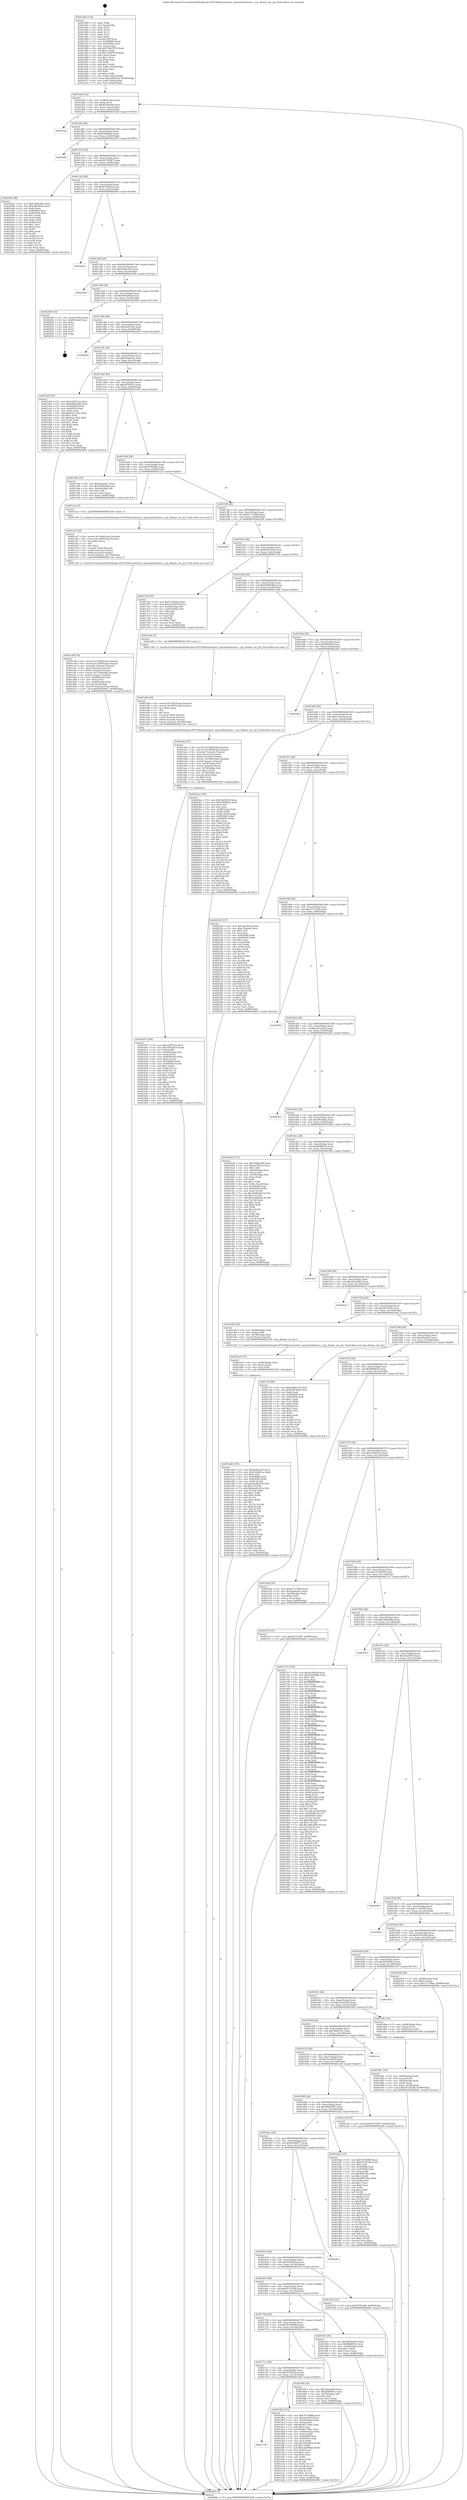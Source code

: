digraph "0x401260" {
  label = "0x401260 (/mnt/c/Users/mathe/Desktop/tcc/POCII/binaries/extr_mpvaudioaframe.c_mp_aframe_set_pts_Final-ollvm.out::main(0))"
  labelloc = "t"
  node[shape=record]

  Entry [label="",width=0.3,height=0.3,shape=circle,fillcolor=black,style=filled]
  "0x4012d4" [label="{
     0x4012d4 [32]\l
     | [instrs]\l
     &nbsp;&nbsp;0x4012d4 \<+6\>: mov -0x98(%rbp),%eax\l
     &nbsp;&nbsp;0x4012da \<+2\>: mov %eax,%ecx\l
     &nbsp;&nbsp;0x4012dc \<+6\>: sub $0x854b4a69,%ecx\l
     &nbsp;&nbsp;0x4012e2 \<+6\>: mov %eax,-0xac(%rbp)\l
     &nbsp;&nbsp;0x4012e8 \<+6\>: mov %ecx,-0xb0(%rbp)\l
     &nbsp;&nbsp;0x4012ee \<+6\>: je 00000000004019ed \<main+0x78d\>\l
  }"]
  "0x4019ed" [label="{
     0x4019ed\l
  }", style=dashed]
  "0x4012f4" [label="{
     0x4012f4 [28]\l
     | [instrs]\l
     &nbsp;&nbsp;0x4012f4 \<+5\>: jmp 00000000004012f9 \<main+0x99\>\l
     &nbsp;&nbsp;0x4012f9 \<+6\>: mov -0xac(%rbp),%eax\l
     &nbsp;&nbsp;0x4012ff \<+5\>: sub $0x91820de2,%eax\l
     &nbsp;&nbsp;0x401304 \<+6\>: mov %eax,-0xb4(%rbp)\l
     &nbsp;&nbsp;0x40130a \<+6\>: je 00000000004022f5 \<main+0x1095\>\l
  }"]
  Exit [label="",width=0.3,height=0.3,shape=circle,fillcolor=black,style=filled,peripheries=2]
  "0x4022f5" [label="{
     0x4022f5\l
  }", style=dashed]
  "0x401310" [label="{
     0x401310 [28]\l
     | [instrs]\l
     &nbsp;&nbsp;0x401310 \<+5\>: jmp 0000000000401315 \<main+0xb5\>\l
     &nbsp;&nbsp;0x401315 \<+6\>: mov -0xac(%rbp),%eax\l
     &nbsp;&nbsp;0x40131b \<+5\>: sub $0x92753087,%eax\l
     &nbsp;&nbsp;0x401320 \<+6\>: mov %eax,-0xb8(%rbp)\l
     &nbsp;&nbsp;0x401326 \<+6\>: je 0000000000401b83 \<main+0x923\>\l
  }"]
  "0x401eb8" [label="{
     0x401eb8 [155]\l
     | [instrs]\l
     &nbsp;&nbsp;0x401eb8 \<+5\>: mov $0x9a4bc410,%ecx\l
     &nbsp;&nbsp;0x401ebd \<+5\>: mov $0x434dd7ae,%edx\l
     &nbsp;&nbsp;0x401ec2 \<+3\>: mov $0x1,%sil\l
     &nbsp;&nbsp;0x401ec5 \<+8\>: mov 0x405068,%r8d\l
     &nbsp;&nbsp;0x401ecd \<+8\>: mov 0x405054,%r9d\l
     &nbsp;&nbsp;0x401ed5 \<+3\>: mov %r8d,%r10d\l
     &nbsp;&nbsp;0x401ed8 \<+7\>: sub $0x4acffc2f,%r10d\l
     &nbsp;&nbsp;0x401edf \<+4\>: sub $0x1,%r10d\l
     &nbsp;&nbsp;0x401ee3 \<+7\>: add $0x4acffc2f,%r10d\l
     &nbsp;&nbsp;0x401eea \<+4\>: imul %r10d,%r8d\l
     &nbsp;&nbsp;0x401eee \<+4\>: and $0x1,%r8d\l
     &nbsp;&nbsp;0x401ef2 \<+4\>: cmp $0x0,%r8d\l
     &nbsp;&nbsp;0x401ef6 \<+4\>: sete %r11b\l
     &nbsp;&nbsp;0x401efa \<+4\>: cmp $0xa,%r9d\l
     &nbsp;&nbsp;0x401efe \<+3\>: setl %bl\l
     &nbsp;&nbsp;0x401f01 \<+3\>: mov %r11b,%r14b\l
     &nbsp;&nbsp;0x401f04 \<+4\>: xor $0xff,%r14b\l
     &nbsp;&nbsp;0x401f08 \<+3\>: mov %bl,%r15b\l
     &nbsp;&nbsp;0x401f0b \<+4\>: xor $0xff,%r15b\l
     &nbsp;&nbsp;0x401f0f \<+4\>: xor $0x0,%sil\l
     &nbsp;&nbsp;0x401f13 \<+3\>: mov %r14b,%r12b\l
     &nbsp;&nbsp;0x401f16 \<+4\>: and $0x0,%r12b\l
     &nbsp;&nbsp;0x401f1a \<+3\>: and %sil,%r11b\l
     &nbsp;&nbsp;0x401f1d \<+3\>: mov %r15b,%r13b\l
     &nbsp;&nbsp;0x401f20 \<+4\>: and $0x0,%r13b\l
     &nbsp;&nbsp;0x401f24 \<+3\>: and %sil,%bl\l
     &nbsp;&nbsp;0x401f27 \<+3\>: or %r11b,%r12b\l
     &nbsp;&nbsp;0x401f2a \<+3\>: or %bl,%r13b\l
     &nbsp;&nbsp;0x401f2d \<+3\>: xor %r13b,%r12b\l
     &nbsp;&nbsp;0x401f30 \<+3\>: or %r15b,%r14b\l
     &nbsp;&nbsp;0x401f33 \<+4\>: xor $0xff,%r14b\l
     &nbsp;&nbsp;0x401f37 \<+4\>: or $0x0,%sil\l
     &nbsp;&nbsp;0x401f3b \<+3\>: and %sil,%r14b\l
     &nbsp;&nbsp;0x401f3e \<+3\>: or %r14b,%r12b\l
     &nbsp;&nbsp;0x401f41 \<+4\>: test $0x1,%r12b\l
     &nbsp;&nbsp;0x401f45 \<+3\>: cmovne %edx,%ecx\l
     &nbsp;&nbsp;0x401f48 \<+6\>: mov %ecx,-0x98(%rbp)\l
     &nbsp;&nbsp;0x401f4e \<+5\>: jmp 000000000040269c \<main+0x143c\>\l
  }"]
  "0x401b83" [label="{
     0x401b83 [86]\l
     | [instrs]\l
     &nbsp;&nbsp;0x401b83 \<+5\>: mov $0x1696c99b,%eax\l
     &nbsp;&nbsp;0x401b88 \<+5\>: mov $0xc96c96a4,%ecx\l
     &nbsp;&nbsp;0x401b8d \<+2\>: xor %edx,%edx\l
     &nbsp;&nbsp;0x401b8f \<+7\>: mov 0x405068,%esi\l
     &nbsp;&nbsp;0x401b96 \<+7\>: mov 0x405054,%edi\l
     &nbsp;&nbsp;0x401b9d \<+3\>: sub $0x1,%edx\l
     &nbsp;&nbsp;0x401ba0 \<+3\>: mov %esi,%r8d\l
     &nbsp;&nbsp;0x401ba3 \<+3\>: add %edx,%r8d\l
     &nbsp;&nbsp;0x401ba6 \<+4\>: imul %r8d,%esi\l
     &nbsp;&nbsp;0x401baa \<+3\>: and $0x1,%esi\l
     &nbsp;&nbsp;0x401bad \<+3\>: cmp $0x0,%esi\l
     &nbsp;&nbsp;0x401bb0 \<+4\>: sete %r9b\l
     &nbsp;&nbsp;0x401bb4 \<+3\>: cmp $0xa,%edi\l
     &nbsp;&nbsp;0x401bb7 \<+4\>: setl %r10b\l
     &nbsp;&nbsp;0x401bbb \<+3\>: mov %r9b,%r11b\l
     &nbsp;&nbsp;0x401bbe \<+3\>: and %r10b,%r11b\l
     &nbsp;&nbsp;0x401bc1 \<+3\>: xor %r10b,%r9b\l
     &nbsp;&nbsp;0x401bc4 \<+3\>: or %r9b,%r11b\l
     &nbsp;&nbsp;0x401bc7 \<+4\>: test $0x1,%r11b\l
     &nbsp;&nbsp;0x401bcb \<+3\>: cmovne %ecx,%eax\l
     &nbsp;&nbsp;0x401bce \<+6\>: mov %eax,-0x98(%rbp)\l
     &nbsp;&nbsp;0x401bd4 \<+5\>: jmp 000000000040269c \<main+0x143c\>\l
  }"]
  "0x40132c" [label="{
     0x40132c [28]\l
     | [instrs]\l
     &nbsp;&nbsp;0x40132c \<+5\>: jmp 0000000000401331 \<main+0xd1\>\l
     &nbsp;&nbsp;0x401331 \<+6\>: mov -0xac(%rbp),%eax\l
     &nbsp;&nbsp;0x401337 \<+5\>: sub $0x9755f4aa,%eax\l
     &nbsp;&nbsp;0x40133c \<+6\>: mov %eax,-0xbc(%rbp)\l
     &nbsp;&nbsp;0x401342 \<+6\>: je 00000000004020f4 \<main+0xe94\>\l
  }"]
  "0x401ea9" [label="{
     0x401ea9 [15]\l
     | [instrs]\l
     &nbsp;&nbsp;0x401ea9 \<+4\>: mov -0x68(%rbp),%rax\l
     &nbsp;&nbsp;0x401ead \<+3\>: mov (%rax),%rax\l
     &nbsp;&nbsp;0x401eb0 \<+3\>: mov %rax,%rdi\l
     &nbsp;&nbsp;0x401eb3 \<+5\>: call 0000000000401030 \<free@plt\>\l
     | [calls]\l
     &nbsp;&nbsp;0x401030 \{1\} (unknown)\l
  }"]
  "0x4020f4" [label="{
     0x4020f4\l
  }", style=dashed]
  "0x401348" [label="{
     0x401348 [28]\l
     | [instrs]\l
     &nbsp;&nbsp;0x401348 \<+5\>: jmp 000000000040134d \<main+0xed\>\l
     &nbsp;&nbsp;0x40134d \<+6\>: mov -0xac(%rbp),%eax\l
     &nbsp;&nbsp;0x401353 \<+5\>: sub $0x9a4bc410,%eax\l
     &nbsp;&nbsp;0x401358 \<+6\>: mov %eax,-0xc0(%rbp)\l
     &nbsp;&nbsp;0x40135e \<+6\>: je 000000000040258a \<main+0x132a\>\l
  }"]
  "0x401738" [label="{
     0x401738\l
  }", style=dashed]
  "0x40258a" [label="{
     0x40258a\l
  }", style=dashed]
  "0x401364" [label="{
     0x401364 [28]\l
     | [instrs]\l
     &nbsp;&nbsp;0x401364 \<+5\>: jmp 0000000000401369 \<main+0x109\>\l
     &nbsp;&nbsp;0x401369 \<+6\>: mov -0xac(%rbp),%eax\l
     &nbsp;&nbsp;0x40136f \<+5\>: sub $0x9f3b58a4,%eax\l
     &nbsp;&nbsp;0x401374 \<+6\>: mov %eax,-0xc4(%rbp)\l
     &nbsp;&nbsp;0x40137a \<+6\>: je 0000000000402449 \<main+0x11e9\>\l
  }"]
  "0x401db5" [label="{
     0x401db5 [123]\l
     | [instrs]\l
     &nbsp;&nbsp;0x401db5 \<+5\>: mov $0x7f136886,%eax\l
     &nbsp;&nbsp;0x401dba \<+5\>: mov $0x3ecdf43f,%ecx\l
     &nbsp;&nbsp;0x401dbf \<+4\>: mov -0x60(%rbp),%rdx\l
     &nbsp;&nbsp;0x401dc3 \<+2\>: mov (%rdx),%esi\l
     &nbsp;&nbsp;0x401dc5 \<+6\>: add $0xf81758ac,%esi\l
     &nbsp;&nbsp;0x401dcb \<+3\>: add $0x1,%esi\l
     &nbsp;&nbsp;0x401dce \<+6\>: sub $0xf81758ac,%esi\l
     &nbsp;&nbsp;0x401dd4 \<+4\>: mov -0x60(%rbp),%rdx\l
     &nbsp;&nbsp;0x401dd8 \<+2\>: mov %esi,(%rdx)\l
     &nbsp;&nbsp;0x401dda \<+7\>: mov 0x405068,%esi\l
     &nbsp;&nbsp;0x401de1 \<+7\>: mov 0x405054,%edi\l
     &nbsp;&nbsp;0x401de8 \<+3\>: mov %esi,%r8d\l
     &nbsp;&nbsp;0x401deb \<+7\>: add $0x12b909a2,%r8d\l
     &nbsp;&nbsp;0x401df2 \<+4\>: sub $0x1,%r8d\l
     &nbsp;&nbsp;0x401df6 \<+7\>: sub $0x12b909a2,%r8d\l
     &nbsp;&nbsp;0x401dfd \<+4\>: imul %r8d,%esi\l
     &nbsp;&nbsp;0x401e01 \<+3\>: and $0x1,%esi\l
     &nbsp;&nbsp;0x401e04 \<+3\>: cmp $0x0,%esi\l
     &nbsp;&nbsp;0x401e07 \<+4\>: sete %r9b\l
     &nbsp;&nbsp;0x401e0b \<+3\>: cmp $0xa,%edi\l
     &nbsp;&nbsp;0x401e0e \<+4\>: setl %r10b\l
     &nbsp;&nbsp;0x401e12 \<+3\>: mov %r9b,%r11b\l
     &nbsp;&nbsp;0x401e15 \<+3\>: and %r10b,%r11b\l
     &nbsp;&nbsp;0x401e18 \<+3\>: xor %r10b,%r9b\l
     &nbsp;&nbsp;0x401e1b \<+3\>: or %r9b,%r11b\l
     &nbsp;&nbsp;0x401e1e \<+4\>: test $0x1,%r11b\l
     &nbsp;&nbsp;0x401e22 \<+3\>: cmovne %ecx,%eax\l
     &nbsp;&nbsp;0x401e25 \<+6\>: mov %eax,-0x98(%rbp)\l
     &nbsp;&nbsp;0x401e2b \<+5\>: jmp 000000000040269c \<main+0x143c\>\l
  }"]
  "0x402449" [label="{
     0x402449 [18]\l
     | [instrs]\l
     &nbsp;&nbsp;0x402449 \<+3\>: mov -0x2c(%rbp),%eax\l
     &nbsp;&nbsp;0x40244c \<+4\>: lea -0x28(%rbp),%rsp\l
     &nbsp;&nbsp;0x402450 \<+1\>: pop %rbx\l
     &nbsp;&nbsp;0x402451 \<+2\>: pop %r12\l
     &nbsp;&nbsp;0x402453 \<+2\>: pop %r13\l
     &nbsp;&nbsp;0x402455 \<+2\>: pop %r14\l
     &nbsp;&nbsp;0x402457 \<+2\>: pop %r15\l
     &nbsp;&nbsp;0x402459 \<+1\>: pop %rbp\l
     &nbsp;&nbsp;0x40245a \<+1\>: ret\l
  }"]
  "0x401380" [label="{
     0x401380 [28]\l
     | [instrs]\l
     &nbsp;&nbsp;0x401380 \<+5\>: jmp 0000000000401385 \<main+0x125\>\l
     &nbsp;&nbsp;0x401385 \<+6\>: mov -0xac(%rbp),%eax\l
     &nbsp;&nbsp;0x40138b \<+5\>: sub $0xa5df73a2,%eax\l
     &nbsp;&nbsp;0x401390 \<+6\>: mov %eax,-0xc8(%rbp)\l
     &nbsp;&nbsp;0x401396 \<+6\>: je 00000000004024a0 \<main+0x1240\>\l
  }"]
  "0x401cd8" [label="{
     0x401cd8 [74]\l
     | [instrs]\l
     &nbsp;&nbsp;0x401cd8 \<+8\>: movsd 0x1328(%rip),%xmm1\l
     &nbsp;&nbsp;0x401ce0 \<+8\>: movsd 0x1328(%rip),%xmm2\l
     &nbsp;&nbsp;0x401ce8 \<+4\>: cvtss2sd %xmm0,%xmm0\l
     &nbsp;&nbsp;0x401cec \<+4\>: divsd %xmm2,%xmm0\l
     &nbsp;&nbsp;0x401cf0 \<+4\>: addsd %xmm0,%xmm1\l
     &nbsp;&nbsp;0x401cf4 \<+8\>: movsd -0x170(%rbp),%xmm0\l
     &nbsp;&nbsp;0x401cfc \<+4\>: mulsd %xmm1,%xmm0\l
     &nbsp;&nbsp;0x401d00 \<+4\>: mov -0x68(%rbp),%rsi\l
     &nbsp;&nbsp;0x401d04 \<+3\>: mov (%rsi),%rsi\l
     &nbsp;&nbsp;0x401d07 \<+4\>: mov -0x60(%rbp),%rdi\l
     &nbsp;&nbsp;0x401d0b \<+3\>: movslq (%rdi),%rdi\l
     &nbsp;&nbsp;0x401d0e \<+5\>: movsd %xmm0,(%rsi,%rdi,8)\l
     &nbsp;&nbsp;0x401d13 \<+10\>: movl $0x40d550d7,-0x98(%rbp)\l
     &nbsp;&nbsp;0x401d1d \<+5\>: jmp 000000000040269c \<main+0x143c\>\l
  }"]
  "0x4024a0" [label="{
     0x4024a0\l
  }", style=dashed]
  "0x40139c" [label="{
     0x40139c [28]\l
     | [instrs]\l
     &nbsp;&nbsp;0x40139c \<+5\>: jmp 00000000004013a1 \<main+0x141\>\l
     &nbsp;&nbsp;0x4013a1 \<+6\>: mov -0xac(%rbp),%eax\l
     &nbsp;&nbsp;0x4013a7 \<+5\>: sub $0xabbda3ec,%eax\l
     &nbsp;&nbsp;0x4013ac \<+6\>: mov %eax,-0xcc(%rbp)\l
     &nbsp;&nbsp;0x4013b2 \<+6\>: je 0000000000401a29 \<main+0x7c9\>\l
  }"]
  "0x401ca7" [label="{
     0x401ca7 [49]\l
     | [instrs]\l
     &nbsp;&nbsp;0x401ca7 \<+8\>: movsd 0x1369(%rip),%xmm0\l
     &nbsp;&nbsp;0x401caf \<+8\>: movsd 0x1369(%rip),%xmm1\l
     &nbsp;&nbsp;0x401cb7 \<+5\>: mov $0x2,%ecx\l
     &nbsp;&nbsp;0x401cbc \<+1\>: cltd\l
     &nbsp;&nbsp;0x401cbd \<+2\>: idiv %ecx\l
     &nbsp;&nbsp;0x401cbf \<+4\>: cvtsi2sd %edx,%xmm2\l
     &nbsp;&nbsp;0x401cc3 \<+4\>: mulsd %xmm2,%xmm1\l
     &nbsp;&nbsp;0x401cc7 \<+4\>: addsd %xmm0,%xmm1\l
     &nbsp;&nbsp;0x401ccb \<+8\>: movsd %xmm1,-0x170(%rbp)\l
     &nbsp;&nbsp;0x401cd3 \<+5\>: call 00000000004011a0 \<next_f\>\l
     | [calls]\l
     &nbsp;&nbsp;0x4011a0 \{1\} (/mnt/c/Users/mathe/Desktop/tcc/POCII/binaries/extr_mpvaudioaframe.c_mp_aframe_set_pts_Final-ollvm.out::next_f)\l
  }"]
  "0x401a29" [label="{
     0x401a29 [91]\l
     | [instrs]\l
     &nbsp;&nbsp;0x401a29 \<+5\>: mov $0xa5df73a2,%eax\l
     &nbsp;&nbsp;0x401a2e \<+5\>: mov $0xb48b6dbb,%ecx\l
     &nbsp;&nbsp;0x401a33 \<+7\>: mov 0x405068,%edx\l
     &nbsp;&nbsp;0x401a3a \<+7\>: mov 0x405054,%esi\l
     &nbsp;&nbsp;0x401a41 \<+2\>: mov %edx,%edi\l
     &nbsp;&nbsp;0x401a43 \<+6\>: add $0xba2c14a2,%edi\l
     &nbsp;&nbsp;0x401a49 \<+3\>: sub $0x1,%edi\l
     &nbsp;&nbsp;0x401a4c \<+6\>: sub $0xba2c14a2,%edi\l
     &nbsp;&nbsp;0x401a52 \<+3\>: imul %edi,%edx\l
     &nbsp;&nbsp;0x401a55 \<+3\>: and $0x1,%edx\l
     &nbsp;&nbsp;0x401a58 \<+3\>: cmp $0x0,%edx\l
     &nbsp;&nbsp;0x401a5b \<+4\>: sete %r8b\l
     &nbsp;&nbsp;0x401a5f \<+3\>: cmp $0xa,%esi\l
     &nbsp;&nbsp;0x401a62 \<+4\>: setl %r9b\l
     &nbsp;&nbsp;0x401a66 \<+3\>: mov %r8b,%r10b\l
     &nbsp;&nbsp;0x401a69 \<+3\>: and %r9b,%r10b\l
     &nbsp;&nbsp;0x401a6c \<+3\>: xor %r9b,%r8b\l
     &nbsp;&nbsp;0x401a6f \<+3\>: or %r8b,%r10b\l
     &nbsp;&nbsp;0x401a72 \<+4\>: test $0x1,%r10b\l
     &nbsp;&nbsp;0x401a76 \<+3\>: cmovne %ecx,%eax\l
     &nbsp;&nbsp;0x401a79 \<+6\>: mov %eax,-0x98(%rbp)\l
     &nbsp;&nbsp;0x401a7f \<+5\>: jmp 000000000040269c \<main+0x143c\>\l
  }"]
  "0x4013b8" [label="{
     0x4013b8 [28]\l
     | [instrs]\l
     &nbsp;&nbsp;0x4013b8 \<+5\>: jmp 00000000004013bd \<main+0x15d\>\l
     &nbsp;&nbsp;0x4013bd \<+6\>: mov -0xac(%rbp),%eax\l
     &nbsp;&nbsp;0x4013c3 \<+5\>: sub $0xad7f93c2,%eax\l
     &nbsp;&nbsp;0x4013c8 \<+6\>: mov %eax,-0xd0(%rbp)\l
     &nbsp;&nbsp;0x4013ce \<+6\>: je 0000000000401c84 \<main+0xa24\>\l
  }"]
  "0x401b07" [label="{
     0x401b07 [109]\l
     | [instrs]\l
     &nbsp;&nbsp;0x401b07 \<+5\>: mov $0xa5df73a2,%ecx\l
     &nbsp;&nbsp;0x401b0c \<+5\>: mov $0x1062b410,%edx\l
     &nbsp;&nbsp;0x401b11 \<+3\>: xor %r8d,%r8d\l
     &nbsp;&nbsp;0x401b14 \<+4\>: mov -0x68(%rbp),%rsi\l
     &nbsp;&nbsp;0x401b18 \<+3\>: mov %rax,(%rsi)\l
     &nbsp;&nbsp;0x401b1b \<+4\>: mov -0x60(%rbp),%rax\l
     &nbsp;&nbsp;0x401b1f \<+6\>: movl $0x0,(%rax)\l
     &nbsp;&nbsp;0x401b25 \<+8\>: mov 0x405068,%r9d\l
     &nbsp;&nbsp;0x401b2d \<+8\>: mov 0x405054,%r10d\l
     &nbsp;&nbsp;0x401b35 \<+4\>: sub $0x1,%r8d\l
     &nbsp;&nbsp;0x401b39 \<+3\>: mov %r9d,%r11d\l
     &nbsp;&nbsp;0x401b3c \<+3\>: add %r8d,%r11d\l
     &nbsp;&nbsp;0x401b3f \<+4\>: imul %r11d,%r9d\l
     &nbsp;&nbsp;0x401b43 \<+4\>: and $0x1,%r9d\l
     &nbsp;&nbsp;0x401b47 \<+4\>: cmp $0x0,%r9d\l
     &nbsp;&nbsp;0x401b4b \<+3\>: sete %bl\l
     &nbsp;&nbsp;0x401b4e \<+4\>: cmp $0xa,%r10d\l
     &nbsp;&nbsp;0x401b52 \<+4\>: setl %r14b\l
     &nbsp;&nbsp;0x401b56 \<+3\>: mov %bl,%r15b\l
     &nbsp;&nbsp;0x401b59 \<+3\>: and %r14b,%r15b\l
     &nbsp;&nbsp;0x401b5c \<+3\>: xor %r14b,%bl\l
     &nbsp;&nbsp;0x401b5f \<+3\>: or %bl,%r15b\l
     &nbsp;&nbsp;0x401b62 \<+4\>: test $0x1,%r15b\l
     &nbsp;&nbsp;0x401b66 \<+3\>: cmovne %edx,%ecx\l
     &nbsp;&nbsp;0x401b69 \<+6\>: mov %ecx,-0x98(%rbp)\l
     &nbsp;&nbsp;0x401b6f \<+5\>: jmp 000000000040269c \<main+0x143c\>\l
  }"]
  "0x401c84" [label="{
     0x401c84 [30]\l
     | [instrs]\l
     &nbsp;&nbsp;0x401c84 \<+5\>: mov $0xfa822ef1,%eax\l
     &nbsp;&nbsp;0x401c89 \<+5\>: mov $0xaf78b28b,%ecx\l
     &nbsp;&nbsp;0x401c8e \<+3\>: mov -0x2e(%rbp),%dl\l
     &nbsp;&nbsp;0x401c91 \<+3\>: test $0x1,%dl\l
     &nbsp;&nbsp;0x401c94 \<+3\>: cmovne %ecx,%eax\l
     &nbsp;&nbsp;0x401c97 \<+6\>: mov %eax,-0x98(%rbp)\l
     &nbsp;&nbsp;0x401c9d \<+5\>: jmp 000000000040269c \<main+0x143c\>\l
  }"]
  "0x4013d4" [label="{
     0x4013d4 [28]\l
     | [instrs]\l
     &nbsp;&nbsp;0x4013d4 \<+5\>: jmp 00000000004013d9 \<main+0x179\>\l
     &nbsp;&nbsp;0x4013d9 \<+6\>: mov -0xac(%rbp),%eax\l
     &nbsp;&nbsp;0x4013df \<+5\>: sub $0xaf78b28b,%eax\l
     &nbsp;&nbsp;0x4013e4 \<+6\>: mov %eax,-0xd4(%rbp)\l
     &nbsp;&nbsp;0x4013ea \<+6\>: je 0000000000401ca2 \<main+0xa42\>\l
  }"]
  "0x401aba" [label="{
     0x401aba [77]\l
     | [instrs]\l
     &nbsp;&nbsp;0x401aba \<+8\>: movsd 0x1546(%rip),%xmm1\l
     &nbsp;&nbsp;0x401ac2 \<+8\>: movsd 0x1546(%rip),%xmm2\l
     &nbsp;&nbsp;0x401aca \<+4\>: cvtss2sd %xmm0,%xmm0\l
     &nbsp;&nbsp;0x401ace \<+4\>: divsd %xmm2,%xmm0\l
     &nbsp;&nbsp;0x401ad2 \<+4\>: addsd %xmm0,%xmm1\l
     &nbsp;&nbsp;0x401ad6 \<+8\>: movsd -0x168(%rbp),%xmm0\l
     &nbsp;&nbsp;0x401ade \<+4\>: mulsd %xmm1,%xmm0\l
     &nbsp;&nbsp;0x401ae2 \<+4\>: mov -0x78(%rbp),%rsi\l
     &nbsp;&nbsp;0x401ae6 \<+4\>: movsd %xmm0,(%rsi)\l
     &nbsp;&nbsp;0x401aea \<+4\>: mov -0x70(%rbp),%rsi\l
     &nbsp;&nbsp;0x401aee \<+6\>: movl $0x1,(%rsi)\l
     &nbsp;&nbsp;0x401af4 \<+4\>: mov -0x70(%rbp),%rsi\l
     &nbsp;&nbsp;0x401af8 \<+3\>: movslq (%rsi),%rsi\l
     &nbsp;&nbsp;0x401afb \<+4\>: shl $0x3,%rsi\l
     &nbsp;&nbsp;0x401aff \<+3\>: mov %rsi,%rdi\l
     &nbsp;&nbsp;0x401b02 \<+5\>: call 0000000000401050 \<malloc@plt\>\l
     | [calls]\l
     &nbsp;&nbsp;0x401050 \{1\} (unknown)\l
  }"]
  "0x401ca2" [label="{
     0x401ca2 [5]\l
     | [instrs]\l
     &nbsp;&nbsp;0x401ca2 \<+5\>: call 0000000000401160 \<next_i\>\l
     | [calls]\l
     &nbsp;&nbsp;0x401160 \{1\} (/mnt/c/Users/mathe/Desktop/tcc/POCII/binaries/extr_mpvaudioaframe.c_mp_aframe_set_pts_Final-ollvm.out::next_i)\l
  }"]
  "0x4013f0" [label="{
     0x4013f0 [28]\l
     | [instrs]\l
     &nbsp;&nbsp;0x4013f0 \<+5\>: jmp 00000000004013f5 \<main+0x195\>\l
     &nbsp;&nbsp;0x4013f5 \<+6\>: mov -0xac(%rbp),%eax\l
     &nbsp;&nbsp;0x4013fb \<+5\>: sub $0xb1713588,%eax\l
     &nbsp;&nbsp;0x401400 \<+6\>: mov %eax,-0xd8(%rbp)\l
     &nbsp;&nbsp;0x401406 \<+6\>: je 00000000004022e6 \<main+0x1086\>\l
  }"]
  "0x401a89" [label="{
     0x401a89 [49]\l
     | [instrs]\l
     &nbsp;&nbsp;0x401a89 \<+8\>: movsd 0x1587(%rip),%xmm0\l
     &nbsp;&nbsp;0x401a91 \<+8\>: movsd 0x1587(%rip),%xmm1\l
     &nbsp;&nbsp;0x401a99 \<+5\>: mov $0x2,%ecx\l
     &nbsp;&nbsp;0x401a9e \<+1\>: cltd\l
     &nbsp;&nbsp;0x401a9f \<+2\>: idiv %ecx\l
     &nbsp;&nbsp;0x401aa1 \<+4\>: cvtsi2sd %edx,%xmm2\l
     &nbsp;&nbsp;0x401aa5 \<+4\>: mulsd %xmm2,%xmm1\l
     &nbsp;&nbsp;0x401aa9 \<+4\>: addsd %xmm0,%xmm1\l
     &nbsp;&nbsp;0x401aad \<+8\>: movsd %xmm1,-0x168(%rbp)\l
     &nbsp;&nbsp;0x401ab5 \<+5\>: call 00000000004011a0 \<next_f\>\l
     | [calls]\l
     &nbsp;&nbsp;0x4011a0 \{1\} (/mnt/c/Users/mathe/Desktop/tcc/POCII/binaries/extr_mpvaudioaframe.c_mp_aframe_set_pts_Final-ollvm.out::next_f)\l
  }"]
  "0x4022e6" [label="{
     0x4022e6\l
  }", style=dashed]
  "0x40140c" [label="{
     0x40140c [28]\l
     | [instrs]\l
     &nbsp;&nbsp;0x40140c \<+5\>: jmp 0000000000401411 \<main+0x1b1\>\l
     &nbsp;&nbsp;0x401411 \<+6\>: mov -0xac(%rbp),%eax\l
     &nbsp;&nbsp;0x401417 \<+5\>: sub $0xb2497bc9,%eax\l
     &nbsp;&nbsp;0x40141c \<+6\>: mov %eax,-0xdc(%rbp)\l
     &nbsp;&nbsp;0x401422 \<+6\>: je 00000000004017b2 \<main+0x552\>\l
  }"]
  "0x4019b1" [label="{
     0x4019b1 [30]\l
     | [instrs]\l
     &nbsp;&nbsp;0x4019b1 \<+4\>: mov -0x80(%rbp),%rdi\l
     &nbsp;&nbsp;0x4019b5 \<+2\>: mov %eax,(%rdi)\l
     &nbsp;&nbsp;0x4019b7 \<+4\>: mov -0x80(%rbp),%rdi\l
     &nbsp;&nbsp;0x4019bb \<+2\>: mov (%rdi),%eax\l
     &nbsp;&nbsp;0x4019bd \<+3\>: mov %eax,-0x34(%rbp)\l
     &nbsp;&nbsp;0x4019c0 \<+10\>: movl $0x45153c88,-0x98(%rbp)\l
     &nbsp;&nbsp;0x4019ca \<+5\>: jmp 000000000040269c \<main+0x143c\>\l
  }"]
  "0x4017b2" [label="{
     0x4017b2 [53]\l
     | [instrs]\l
     &nbsp;&nbsp;0x4017b2 \<+5\>: mov $0x5c4f3f3b,%eax\l
     &nbsp;&nbsp;0x4017b7 \<+5\>: mov $0x14180079,%ecx\l
     &nbsp;&nbsp;0x4017bc \<+6\>: mov -0x92(%rbp),%dl\l
     &nbsp;&nbsp;0x4017c2 \<+7\>: mov -0x91(%rbp),%sil\l
     &nbsp;&nbsp;0x4017c9 \<+3\>: mov %dl,%dil\l
     &nbsp;&nbsp;0x4017cc \<+3\>: and %sil,%dil\l
     &nbsp;&nbsp;0x4017cf \<+3\>: xor %sil,%dl\l
     &nbsp;&nbsp;0x4017d2 \<+3\>: or %dl,%dil\l
     &nbsp;&nbsp;0x4017d5 \<+4\>: test $0x1,%dil\l
     &nbsp;&nbsp;0x4017d9 \<+3\>: cmovne %ecx,%eax\l
     &nbsp;&nbsp;0x4017dc \<+6\>: mov %eax,-0x98(%rbp)\l
     &nbsp;&nbsp;0x4017e2 \<+5\>: jmp 000000000040269c \<main+0x143c\>\l
  }"]
  "0x401428" [label="{
     0x401428 [28]\l
     | [instrs]\l
     &nbsp;&nbsp;0x401428 \<+5\>: jmp 000000000040142d \<main+0x1cd\>\l
     &nbsp;&nbsp;0x40142d \<+6\>: mov -0xac(%rbp),%eax\l
     &nbsp;&nbsp;0x401433 \<+5\>: sub $0xb48b6dbb,%eax\l
     &nbsp;&nbsp;0x401438 \<+6\>: mov %eax,-0xe0(%rbp)\l
     &nbsp;&nbsp;0x40143e \<+6\>: je 0000000000401a84 \<main+0x824\>\l
  }"]
  "0x40269c" [label="{
     0x40269c [5]\l
     | [instrs]\l
     &nbsp;&nbsp;0x40269c \<+5\>: jmp 00000000004012d4 \<main+0x74\>\l
  }"]
  "0x401260" [label="{
     0x401260 [116]\l
     | [instrs]\l
     &nbsp;&nbsp;0x401260 \<+1\>: push %rbp\l
     &nbsp;&nbsp;0x401261 \<+3\>: mov %rsp,%rbp\l
     &nbsp;&nbsp;0x401264 \<+2\>: push %r15\l
     &nbsp;&nbsp;0x401266 \<+2\>: push %r14\l
     &nbsp;&nbsp;0x401268 \<+2\>: push %r13\l
     &nbsp;&nbsp;0x40126a \<+2\>: push %r12\l
     &nbsp;&nbsp;0x40126c \<+1\>: push %rbx\l
     &nbsp;&nbsp;0x40126d \<+7\>: sub $0x198,%rsp\l
     &nbsp;&nbsp;0x401274 \<+7\>: mov 0x405068,%eax\l
     &nbsp;&nbsp;0x40127b \<+7\>: mov 0x405054,%ecx\l
     &nbsp;&nbsp;0x401282 \<+2\>: mov %eax,%edx\l
     &nbsp;&nbsp;0x401284 \<+6\>: add $0x70927078,%edx\l
     &nbsp;&nbsp;0x40128a \<+3\>: sub $0x1,%edx\l
     &nbsp;&nbsp;0x40128d \<+6\>: sub $0x70927078,%edx\l
     &nbsp;&nbsp;0x401293 \<+3\>: imul %edx,%eax\l
     &nbsp;&nbsp;0x401296 \<+3\>: and $0x1,%eax\l
     &nbsp;&nbsp;0x401299 \<+3\>: cmp $0x0,%eax\l
     &nbsp;&nbsp;0x40129c \<+4\>: sete %r8b\l
     &nbsp;&nbsp;0x4012a0 \<+4\>: and $0x1,%r8b\l
     &nbsp;&nbsp;0x4012a4 \<+7\>: mov %r8b,-0x92(%rbp)\l
     &nbsp;&nbsp;0x4012ab \<+3\>: cmp $0xa,%ecx\l
     &nbsp;&nbsp;0x4012ae \<+4\>: setl %r8b\l
     &nbsp;&nbsp;0x4012b2 \<+4\>: and $0x1,%r8b\l
     &nbsp;&nbsp;0x4012b6 \<+7\>: mov %r8b,-0x91(%rbp)\l
     &nbsp;&nbsp;0x4012bd \<+10\>: movl $0xb2497bc9,-0x98(%rbp)\l
     &nbsp;&nbsp;0x4012c7 \<+6\>: mov %edi,-0x9c(%rbp)\l
     &nbsp;&nbsp;0x4012cd \<+7\>: mov %rsi,-0xa8(%rbp)\l
  }"]
  "0x40171c" [label="{
     0x40171c [28]\l
     | [instrs]\l
     &nbsp;&nbsp;0x40171c \<+5\>: jmp 0000000000401721 \<main+0x4c1\>\l
     &nbsp;&nbsp;0x401721 \<+6\>: mov -0xac(%rbp),%eax\l
     &nbsp;&nbsp;0x401727 \<+5\>: sub $0x557201be,%eax\l
     &nbsp;&nbsp;0x40172c \<+6\>: mov %eax,-0x14c(%rbp)\l
     &nbsp;&nbsp;0x401732 \<+6\>: je 0000000000401db5 \<main+0xb55\>\l
  }"]
  "0x401a84" [label="{
     0x401a84 [5]\l
     | [instrs]\l
     &nbsp;&nbsp;0x401a84 \<+5\>: call 0000000000401160 \<next_i\>\l
     | [calls]\l
     &nbsp;&nbsp;0x401160 \{1\} (/mnt/c/Users/mathe/Desktop/tcc/POCII/binaries/extr_mpvaudioaframe.c_mp_aframe_set_pts_Final-ollvm.out::next_i)\l
  }"]
  "0x401444" [label="{
     0x401444 [28]\l
     | [instrs]\l
     &nbsp;&nbsp;0x401444 \<+5\>: jmp 0000000000401449 \<main+0x1e9\>\l
     &nbsp;&nbsp;0x401449 \<+6\>: mov -0xac(%rbp),%eax\l
     &nbsp;&nbsp;0x40144f \<+5\>: sub $0xb5f0f448,%eax\l
     &nbsp;&nbsp;0x401454 \<+6\>: mov %eax,-0xe4(%rbp)\l
     &nbsp;&nbsp;0x40145a \<+6\>: je 00000000004022b4 \<main+0x1054\>\l
  }"]
  "0x40195f" [label="{
     0x40195f [30]\l
     | [instrs]\l
     &nbsp;&nbsp;0x40195f \<+5\>: mov $0x32ace640,%eax\l
     &nbsp;&nbsp;0x401964 \<+5\>: mov $0x209548c3,%ecx\l
     &nbsp;&nbsp;0x401969 \<+3\>: mov -0x35(%rbp),%dl\l
     &nbsp;&nbsp;0x40196c \<+3\>: test $0x1,%dl\l
     &nbsp;&nbsp;0x40196f \<+3\>: cmovne %ecx,%eax\l
     &nbsp;&nbsp;0x401972 \<+6\>: mov %eax,-0x98(%rbp)\l
     &nbsp;&nbsp;0x401978 \<+5\>: jmp 000000000040269c \<main+0x143c\>\l
  }"]
  "0x4022b4" [label="{
     0x4022b4\l
  }", style=dashed]
  "0x401460" [label="{
     0x401460 [28]\l
     | [instrs]\l
     &nbsp;&nbsp;0x401460 \<+5\>: jmp 0000000000401465 \<main+0x205\>\l
     &nbsp;&nbsp;0x401465 \<+6\>: mov -0xac(%rbp),%eax\l
     &nbsp;&nbsp;0x40146b \<+5\>: sub $0xc15aaefa,%eax\l
     &nbsp;&nbsp;0x401470 \<+6\>: mov %eax,-0xe8(%rbp)\l
     &nbsp;&nbsp;0x401476 \<+6\>: je 00000000004023ae \<main+0x114e\>\l
  }"]
  "0x401700" [label="{
     0x401700 [28]\l
     | [instrs]\l
     &nbsp;&nbsp;0x401700 \<+5\>: jmp 0000000000401705 \<main+0x4a5\>\l
     &nbsp;&nbsp;0x401705 \<+6\>: mov -0xac(%rbp),%eax\l
     &nbsp;&nbsp;0x40170b \<+5\>: sub $0x50c09486,%eax\l
     &nbsp;&nbsp;0x401710 \<+6\>: mov %eax,-0x148(%rbp)\l
     &nbsp;&nbsp;0x401716 \<+6\>: je 000000000040195f \<main+0x6ff\>\l
  }"]
  "0x4023ae" [label="{
     0x4023ae [155]\l
     | [instrs]\l
     &nbsp;&nbsp;0x4023ae \<+5\>: mov $0x18a3f018,%eax\l
     &nbsp;&nbsp;0x4023b3 \<+5\>: mov $0x9f3b58a4,%ecx\l
     &nbsp;&nbsp;0x4023b8 \<+2\>: mov $0x1,%dl\l
     &nbsp;&nbsp;0x4023ba \<+2\>: xor %esi,%esi\l
     &nbsp;&nbsp;0x4023bc \<+7\>: mov -0x90(%rbp),%rdi\l
     &nbsp;&nbsp;0x4023c3 \<+3\>: mov (%rdi),%r8d\l
     &nbsp;&nbsp;0x4023c6 \<+4\>: mov %r8d,-0x2c(%rbp)\l
     &nbsp;&nbsp;0x4023ca \<+8\>: mov 0x405068,%r8d\l
     &nbsp;&nbsp;0x4023d2 \<+8\>: mov 0x405054,%r9d\l
     &nbsp;&nbsp;0x4023da \<+3\>: sub $0x1,%esi\l
     &nbsp;&nbsp;0x4023dd \<+3\>: mov %r8d,%r10d\l
     &nbsp;&nbsp;0x4023e0 \<+3\>: add %esi,%r10d\l
     &nbsp;&nbsp;0x4023e3 \<+4\>: imul %r10d,%r8d\l
     &nbsp;&nbsp;0x4023e7 \<+4\>: and $0x1,%r8d\l
     &nbsp;&nbsp;0x4023eb \<+4\>: cmp $0x0,%r8d\l
     &nbsp;&nbsp;0x4023ef \<+4\>: sete %r11b\l
     &nbsp;&nbsp;0x4023f3 \<+4\>: cmp $0xa,%r9d\l
     &nbsp;&nbsp;0x4023f7 \<+3\>: setl %bl\l
     &nbsp;&nbsp;0x4023fa \<+3\>: mov %r11b,%r14b\l
     &nbsp;&nbsp;0x4023fd \<+4\>: xor $0xff,%r14b\l
     &nbsp;&nbsp;0x402401 \<+3\>: mov %bl,%r15b\l
     &nbsp;&nbsp;0x402404 \<+4\>: xor $0xff,%r15b\l
     &nbsp;&nbsp;0x402408 \<+3\>: xor $0x1,%dl\l
     &nbsp;&nbsp;0x40240b \<+3\>: mov %r14b,%r12b\l
     &nbsp;&nbsp;0x40240e \<+4\>: and $0xff,%r12b\l
     &nbsp;&nbsp;0x402412 \<+3\>: and %dl,%r11b\l
     &nbsp;&nbsp;0x402415 \<+3\>: mov %r15b,%r13b\l
     &nbsp;&nbsp;0x402418 \<+4\>: and $0xff,%r13b\l
     &nbsp;&nbsp;0x40241c \<+2\>: and %dl,%bl\l
     &nbsp;&nbsp;0x40241e \<+3\>: or %r11b,%r12b\l
     &nbsp;&nbsp;0x402421 \<+3\>: or %bl,%r13b\l
     &nbsp;&nbsp;0x402424 \<+3\>: xor %r13b,%r12b\l
     &nbsp;&nbsp;0x402427 \<+3\>: or %r15b,%r14b\l
     &nbsp;&nbsp;0x40242a \<+4\>: xor $0xff,%r14b\l
     &nbsp;&nbsp;0x40242e \<+3\>: or $0x1,%dl\l
     &nbsp;&nbsp;0x402431 \<+3\>: and %dl,%r14b\l
     &nbsp;&nbsp;0x402434 \<+3\>: or %r14b,%r12b\l
     &nbsp;&nbsp;0x402437 \<+4\>: test $0x1,%r12b\l
     &nbsp;&nbsp;0x40243b \<+3\>: cmovne %ecx,%eax\l
     &nbsp;&nbsp;0x40243e \<+6\>: mov %eax,-0x98(%rbp)\l
     &nbsp;&nbsp;0x402444 \<+5\>: jmp 000000000040269c \<main+0x143c\>\l
  }"]
  "0x40147c" [label="{
     0x40147c [28]\l
     | [instrs]\l
     &nbsp;&nbsp;0x40147c \<+5\>: jmp 0000000000401481 \<main+0x221\>\l
     &nbsp;&nbsp;0x401481 \<+6\>: mov -0xac(%rbp),%eax\l
     &nbsp;&nbsp;0x401487 \<+5\>: sub $0xc177d9ee,%eax\l
     &nbsp;&nbsp;0x40148c \<+6\>: mov %eax,-0xec(%rbp)\l
     &nbsp;&nbsp;0x401492 \<+6\>: je 0000000000402325 \<main+0x10c5\>\l
  }"]
  "0x4019cf" [label="{
     0x4019cf [30]\l
     | [instrs]\l
     &nbsp;&nbsp;0x4019cf \<+5\>: mov $0x854b4a69,%eax\l
     &nbsp;&nbsp;0x4019d4 \<+5\>: mov $0xff6d6f32,%ecx\l
     &nbsp;&nbsp;0x4019d9 \<+3\>: mov -0x34(%rbp),%edx\l
     &nbsp;&nbsp;0x4019dc \<+3\>: cmp $0x1,%edx\l
     &nbsp;&nbsp;0x4019df \<+3\>: cmovl %ecx,%eax\l
     &nbsp;&nbsp;0x4019e2 \<+6\>: mov %eax,-0x98(%rbp)\l
     &nbsp;&nbsp;0x4019e8 \<+5\>: jmp 000000000040269c \<main+0x143c\>\l
  }"]
  "0x402325" [label="{
     0x402325 [137]\l
     | [instrs]\l
     &nbsp;&nbsp;0x402325 \<+5\>: mov $0x18a3f018,%eax\l
     &nbsp;&nbsp;0x40232a \<+5\>: mov $0xc15aaefa,%ecx\l
     &nbsp;&nbsp;0x40232f \<+2\>: mov $0x1,%dl\l
     &nbsp;&nbsp;0x402331 \<+2\>: xor %esi,%esi\l
     &nbsp;&nbsp;0x402333 \<+7\>: mov 0x405068,%edi\l
     &nbsp;&nbsp;0x40233a \<+8\>: mov 0x405054,%r8d\l
     &nbsp;&nbsp;0x402342 \<+3\>: sub $0x1,%esi\l
     &nbsp;&nbsp;0x402345 \<+3\>: mov %edi,%r9d\l
     &nbsp;&nbsp;0x402348 \<+3\>: add %esi,%r9d\l
     &nbsp;&nbsp;0x40234b \<+4\>: imul %r9d,%edi\l
     &nbsp;&nbsp;0x40234f \<+3\>: and $0x1,%edi\l
     &nbsp;&nbsp;0x402352 \<+3\>: cmp $0x0,%edi\l
     &nbsp;&nbsp;0x402355 \<+4\>: sete %r10b\l
     &nbsp;&nbsp;0x402359 \<+4\>: cmp $0xa,%r8d\l
     &nbsp;&nbsp;0x40235d \<+4\>: setl %r11b\l
     &nbsp;&nbsp;0x402361 \<+3\>: mov %r10b,%bl\l
     &nbsp;&nbsp;0x402364 \<+3\>: xor $0xff,%bl\l
     &nbsp;&nbsp;0x402367 \<+3\>: mov %r11b,%r14b\l
     &nbsp;&nbsp;0x40236a \<+4\>: xor $0xff,%r14b\l
     &nbsp;&nbsp;0x40236e \<+3\>: xor $0x1,%dl\l
     &nbsp;&nbsp;0x402371 \<+3\>: mov %bl,%r15b\l
     &nbsp;&nbsp;0x402374 \<+4\>: and $0xff,%r15b\l
     &nbsp;&nbsp;0x402378 \<+3\>: and %dl,%r10b\l
     &nbsp;&nbsp;0x40237b \<+3\>: mov %r14b,%r12b\l
     &nbsp;&nbsp;0x40237e \<+4\>: and $0xff,%r12b\l
     &nbsp;&nbsp;0x402382 \<+3\>: and %dl,%r11b\l
     &nbsp;&nbsp;0x402385 \<+3\>: or %r10b,%r15b\l
     &nbsp;&nbsp;0x402388 \<+3\>: or %r11b,%r12b\l
     &nbsp;&nbsp;0x40238b \<+3\>: xor %r12b,%r15b\l
     &nbsp;&nbsp;0x40238e \<+3\>: or %r14b,%bl\l
     &nbsp;&nbsp;0x402391 \<+3\>: xor $0xff,%bl\l
     &nbsp;&nbsp;0x402394 \<+3\>: or $0x1,%dl\l
     &nbsp;&nbsp;0x402397 \<+2\>: and %dl,%bl\l
     &nbsp;&nbsp;0x402399 \<+3\>: or %bl,%r15b\l
     &nbsp;&nbsp;0x40239c \<+4\>: test $0x1,%r15b\l
     &nbsp;&nbsp;0x4023a0 \<+3\>: cmovne %ecx,%eax\l
     &nbsp;&nbsp;0x4023a3 \<+6\>: mov %eax,-0x98(%rbp)\l
     &nbsp;&nbsp;0x4023a9 \<+5\>: jmp 000000000040269c \<main+0x143c\>\l
  }"]
  "0x401498" [label="{
     0x401498 [28]\l
     | [instrs]\l
     &nbsp;&nbsp;0x401498 \<+5\>: jmp 000000000040149d \<main+0x23d\>\l
     &nbsp;&nbsp;0x40149d \<+6\>: mov -0xac(%rbp),%eax\l
     &nbsp;&nbsp;0x4014a3 \<+5\>: sub $0xc571dc44,%eax\l
     &nbsp;&nbsp;0x4014a8 \<+6\>: mov %eax,-0xf0(%rbp)\l
     &nbsp;&nbsp;0x4014ae \<+6\>: je 000000000040265f \<main+0x13ff\>\l
  }"]
  "0x4016e4" [label="{
     0x4016e4 [28]\l
     | [instrs]\l
     &nbsp;&nbsp;0x4016e4 \<+5\>: jmp 00000000004016e9 \<main+0x489\>\l
     &nbsp;&nbsp;0x4016e9 \<+6\>: mov -0xac(%rbp),%eax\l
     &nbsp;&nbsp;0x4016ef \<+5\>: sub $0x45153c88,%eax\l
     &nbsp;&nbsp;0x4016f4 \<+6\>: mov %eax,-0x144(%rbp)\l
     &nbsp;&nbsp;0x4016fa \<+6\>: je 00000000004019cf \<main+0x76f\>\l
  }"]
  "0x40265f" [label="{
     0x40265f\l
  }", style=dashed]
  "0x4014b4" [label="{
     0x4014b4 [28]\l
     | [instrs]\l
     &nbsp;&nbsp;0x4014b4 \<+5\>: jmp 00000000004014b9 \<main+0x259\>\l
     &nbsp;&nbsp;0x4014b9 \<+6\>: mov -0xac(%rbp),%eax\l
     &nbsp;&nbsp;0x4014bf \<+5\>: sub $0xc5ca35ec,%eax\l
     &nbsp;&nbsp;0x4014c4 \<+6\>: mov %eax,-0xf4(%rbp)\l
     &nbsp;&nbsp;0x4014ca \<+6\>: je 000000000040220a \<main+0xfaa\>\l
  }"]
  "0x401f53" [label="{
     0x401f53 [15]\l
     | [instrs]\l
     &nbsp;&nbsp;0x401f53 \<+10\>: movl $0x2076cdfd,-0x98(%rbp)\l
     &nbsp;&nbsp;0x401f5d \<+5\>: jmp 000000000040269c \<main+0x143c\>\l
  }"]
  "0x40220a" [label="{
     0x40220a\l
  }", style=dashed]
  "0x4014d0" [label="{
     0x4014d0 [28]\l
     | [instrs]\l
     &nbsp;&nbsp;0x4014d0 \<+5\>: jmp 00000000004014d5 \<main+0x275\>\l
     &nbsp;&nbsp;0x4014d5 \<+6\>: mov -0xac(%rbp),%eax\l
     &nbsp;&nbsp;0x4014db \<+5\>: sub $0xc96c96a4,%eax\l
     &nbsp;&nbsp;0x4014e0 \<+6\>: mov %eax,-0xf8(%rbp)\l
     &nbsp;&nbsp;0x4014e6 \<+6\>: je 0000000000401bd9 \<main+0x979\>\l
  }"]
  "0x4016c8" [label="{
     0x4016c8 [28]\l
     | [instrs]\l
     &nbsp;&nbsp;0x4016c8 \<+5\>: jmp 00000000004016cd \<main+0x46d\>\l
     &nbsp;&nbsp;0x4016cd \<+6\>: mov -0xac(%rbp),%eax\l
     &nbsp;&nbsp;0x4016d3 \<+5\>: sub $0x434dd7ae,%eax\l
     &nbsp;&nbsp;0x4016d8 \<+6\>: mov %eax,-0x140(%rbp)\l
     &nbsp;&nbsp;0x4016de \<+6\>: je 0000000000401f53 \<main+0xcf3\>\l
  }"]
  "0x401bd9" [label="{
     0x401bd9 [171]\l
     | [instrs]\l
     &nbsp;&nbsp;0x401bd9 \<+5\>: mov $0x1696c99b,%eax\l
     &nbsp;&nbsp;0x401bde \<+5\>: mov $0xad7f93c2,%ecx\l
     &nbsp;&nbsp;0x401be3 \<+2\>: mov $0x1,%dl\l
     &nbsp;&nbsp;0x401be5 \<+4\>: mov -0x60(%rbp),%rsi\l
     &nbsp;&nbsp;0x401be9 \<+2\>: mov (%rsi),%edi\l
     &nbsp;&nbsp;0x401beb \<+4\>: mov -0x70(%rbp),%rsi\l
     &nbsp;&nbsp;0x401bef \<+2\>: cmp (%rsi),%edi\l
     &nbsp;&nbsp;0x401bf1 \<+4\>: setl %r8b\l
     &nbsp;&nbsp;0x401bf5 \<+4\>: and $0x1,%r8b\l
     &nbsp;&nbsp;0x401bf9 \<+4\>: mov %r8b,-0x2e(%rbp)\l
     &nbsp;&nbsp;0x401bfd \<+7\>: mov 0x405068,%edi\l
     &nbsp;&nbsp;0x401c04 \<+8\>: mov 0x405054,%r9d\l
     &nbsp;&nbsp;0x401c0c \<+3\>: mov %edi,%r10d\l
     &nbsp;&nbsp;0x401c0f \<+7\>: sub $0x246f0ab5,%r10d\l
     &nbsp;&nbsp;0x401c16 \<+4\>: sub $0x1,%r10d\l
     &nbsp;&nbsp;0x401c1a \<+7\>: add $0x246f0ab5,%r10d\l
     &nbsp;&nbsp;0x401c21 \<+4\>: imul %r10d,%edi\l
     &nbsp;&nbsp;0x401c25 \<+3\>: and $0x1,%edi\l
     &nbsp;&nbsp;0x401c28 \<+3\>: cmp $0x0,%edi\l
     &nbsp;&nbsp;0x401c2b \<+4\>: sete %r8b\l
     &nbsp;&nbsp;0x401c2f \<+4\>: cmp $0xa,%r9d\l
     &nbsp;&nbsp;0x401c33 \<+4\>: setl %r11b\l
     &nbsp;&nbsp;0x401c37 \<+3\>: mov %r8b,%bl\l
     &nbsp;&nbsp;0x401c3a \<+3\>: xor $0xff,%bl\l
     &nbsp;&nbsp;0x401c3d \<+3\>: mov %r11b,%r14b\l
     &nbsp;&nbsp;0x401c40 \<+4\>: xor $0xff,%r14b\l
     &nbsp;&nbsp;0x401c44 \<+3\>: xor $0x0,%dl\l
     &nbsp;&nbsp;0x401c47 \<+3\>: mov %bl,%r15b\l
     &nbsp;&nbsp;0x401c4a \<+4\>: and $0x0,%r15b\l
     &nbsp;&nbsp;0x401c4e \<+3\>: and %dl,%r8b\l
     &nbsp;&nbsp;0x401c51 \<+3\>: mov %r14b,%r12b\l
     &nbsp;&nbsp;0x401c54 \<+4\>: and $0x0,%r12b\l
     &nbsp;&nbsp;0x401c58 \<+3\>: and %dl,%r11b\l
     &nbsp;&nbsp;0x401c5b \<+3\>: or %r8b,%r15b\l
     &nbsp;&nbsp;0x401c5e \<+3\>: or %r11b,%r12b\l
     &nbsp;&nbsp;0x401c61 \<+3\>: xor %r12b,%r15b\l
     &nbsp;&nbsp;0x401c64 \<+3\>: or %r14b,%bl\l
     &nbsp;&nbsp;0x401c67 \<+3\>: xor $0xff,%bl\l
     &nbsp;&nbsp;0x401c6a \<+3\>: or $0x0,%dl\l
     &nbsp;&nbsp;0x401c6d \<+2\>: and %dl,%bl\l
     &nbsp;&nbsp;0x401c6f \<+3\>: or %bl,%r15b\l
     &nbsp;&nbsp;0x401c72 \<+4\>: test $0x1,%r15b\l
     &nbsp;&nbsp;0x401c76 \<+3\>: cmovne %ecx,%eax\l
     &nbsp;&nbsp;0x401c79 \<+6\>: mov %eax,-0x98(%rbp)\l
     &nbsp;&nbsp;0x401c7f \<+5\>: jmp 000000000040269c \<main+0x143c\>\l
  }"]
  "0x4014ec" [label="{
     0x4014ec [28]\l
     | [instrs]\l
     &nbsp;&nbsp;0x4014ec \<+5\>: jmp 00000000004014f1 \<main+0x291\>\l
     &nbsp;&nbsp;0x4014f1 \<+6\>: mov -0xac(%rbp),%eax\l
     &nbsp;&nbsp;0x4014f7 \<+5\>: sub $0xdef8ba72,%eax\l
     &nbsp;&nbsp;0x4014fc \<+6\>: mov %eax,-0xfc(%rbp)\l
     &nbsp;&nbsp;0x401502 \<+6\>: je 0000000000401f62 \<main+0xd02\>\l
  }"]
  "0x40228a" [label="{
     0x40228a\l
  }", style=dashed]
  "0x401f62" [label="{
     0x401f62\l
  }", style=dashed]
  "0x401508" [label="{
     0x401508 [28]\l
     | [instrs]\l
     &nbsp;&nbsp;0x401508 \<+5\>: jmp 000000000040150d \<main+0x2ad\>\l
     &nbsp;&nbsp;0x40150d \<+6\>: mov -0xac(%rbp),%eax\l
     &nbsp;&nbsp;0x401513 \<+5\>: sub $0xe03a99b5,%eax\l
     &nbsp;&nbsp;0x401518 \<+6\>: mov %eax,-0x100(%rbp)\l
     &nbsp;&nbsp;0x40151e \<+6\>: je 00000000004020e5 \<main+0xe85\>\l
  }"]
  "0x4016ac" [label="{
     0x4016ac [28]\l
     | [instrs]\l
     &nbsp;&nbsp;0x4016ac \<+5\>: jmp 00000000004016b1 \<main+0x451\>\l
     &nbsp;&nbsp;0x4016b1 \<+6\>: mov -0xac(%rbp),%eax\l
     &nbsp;&nbsp;0x4016b7 \<+5\>: sub $0x4258f275,%eax\l
     &nbsp;&nbsp;0x4016bc \<+6\>: mov %eax,-0x13c(%rbp)\l
     &nbsp;&nbsp;0x4016c2 \<+6\>: je 000000000040228a \<main+0x102a\>\l
  }"]
  "0x4020e5" [label="{
     0x4020e5\l
  }", style=dashed]
  "0x401524" [label="{
     0x401524 [28]\l
     | [instrs]\l
     &nbsp;&nbsp;0x401524 \<+5\>: jmp 0000000000401529 \<main+0x2c9\>\l
     &nbsp;&nbsp;0x401529 \<+6\>: mov -0xac(%rbp),%eax\l
     &nbsp;&nbsp;0x40152f \<+5\>: sub $0xe947fc08,%eax\l
     &nbsp;&nbsp;0x401534 \<+6\>: mov %eax,-0x104(%rbp)\l
     &nbsp;&nbsp;0x40153a \<+6\>: je 0000000000401e95 \<main+0xc35\>\l
  }"]
  "0x401d22" [label="{
     0x401d22 [147]\l
     | [instrs]\l
     &nbsp;&nbsp;0x401d22 \<+5\>: mov $0x7f136886,%eax\l
     &nbsp;&nbsp;0x401d27 \<+5\>: mov $0x557201be,%ecx\l
     &nbsp;&nbsp;0x401d2c \<+2\>: mov $0x1,%dl\l
     &nbsp;&nbsp;0x401d2e \<+7\>: mov 0x405068,%esi\l
     &nbsp;&nbsp;0x401d35 \<+7\>: mov 0x405054,%edi\l
     &nbsp;&nbsp;0x401d3c \<+3\>: mov %esi,%r8d\l
     &nbsp;&nbsp;0x401d3f \<+7\>: sub $0x5ff4738c,%r8d\l
     &nbsp;&nbsp;0x401d46 \<+4\>: sub $0x1,%r8d\l
     &nbsp;&nbsp;0x401d4a \<+7\>: add $0x5ff4738c,%r8d\l
     &nbsp;&nbsp;0x401d51 \<+4\>: imul %r8d,%esi\l
     &nbsp;&nbsp;0x401d55 \<+3\>: and $0x1,%esi\l
     &nbsp;&nbsp;0x401d58 \<+3\>: cmp $0x0,%esi\l
     &nbsp;&nbsp;0x401d5b \<+4\>: sete %r9b\l
     &nbsp;&nbsp;0x401d5f \<+3\>: cmp $0xa,%edi\l
     &nbsp;&nbsp;0x401d62 \<+4\>: setl %r10b\l
     &nbsp;&nbsp;0x401d66 \<+3\>: mov %r9b,%r11b\l
     &nbsp;&nbsp;0x401d69 \<+4\>: xor $0xff,%r11b\l
     &nbsp;&nbsp;0x401d6d \<+3\>: mov %r10b,%bl\l
     &nbsp;&nbsp;0x401d70 \<+3\>: xor $0xff,%bl\l
     &nbsp;&nbsp;0x401d73 \<+3\>: xor $0x0,%dl\l
     &nbsp;&nbsp;0x401d76 \<+3\>: mov %r11b,%r14b\l
     &nbsp;&nbsp;0x401d79 \<+4\>: and $0x0,%r14b\l
     &nbsp;&nbsp;0x401d7d \<+3\>: and %dl,%r9b\l
     &nbsp;&nbsp;0x401d80 \<+3\>: mov %bl,%r15b\l
     &nbsp;&nbsp;0x401d83 \<+4\>: and $0x0,%r15b\l
     &nbsp;&nbsp;0x401d87 \<+3\>: and %dl,%r10b\l
     &nbsp;&nbsp;0x401d8a \<+3\>: or %r9b,%r14b\l
     &nbsp;&nbsp;0x401d8d \<+3\>: or %r10b,%r15b\l
     &nbsp;&nbsp;0x401d90 \<+3\>: xor %r15b,%r14b\l
     &nbsp;&nbsp;0x401d93 \<+3\>: or %bl,%r11b\l
     &nbsp;&nbsp;0x401d96 \<+4\>: xor $0xff,%r11b\l
     &nbsp;&nbsp;0x401d9a \<+3\>: or $0x0,%dl\l
     &nbsp;&nbsp;0x401d9d \<+3\>: and %dl,%r11b\l
     &nbsp;&nbsp;0x401da0 \<+3\>: or %r11b,%r14b\l
     &nbsp;&nbsp;0x401da3 \<+4\>: test $0x1,%r14b\l
     &nbsp;&nbsp;0x401da7 \<+3\>: cmovne %ecx,%eax\l
     &nbsp;&nbsp;0x401daa \<+6\>: mov %eax,-0x98(%rbp)\l
     &nbsp;&nbsp;0x401db0 \<+5\>: jmp 000000000040269c \<main+0x143c\>\l
  }"]
  "0x401e95" [label="{
     0x401e95 [20]\l
     | [instrs]\l
     &nbsp;&nbsp;0x401e95 \<+4\>: mov -0x68(%rbp),%rax\l
     &nbsp;&nbsp;0x401e99 \<+3\>: mov (%rax),%rdi\l
     &nbsp;&nbsp;0x401e9c \<+4\>: mov -0x78(%rbp),%rax\l
     &nbsp;&nbsp;0x401ea0 \<+4\>: movsd (%rax),%xmm0\l
     &nbsp;&nbsp;0x401ea4 \<+5\>: call 0000000000401240 \<mp_aframe_set_pts\>\l
     | [calls]\l
     &nbsp;&nbsp;0x401240 \{1\} (/mnt/c/Users/mathe/Desktop/tcc/POCII/binaries/extr_mpvaudioaframe.c_mp_aframe_set_pts_Final-ollvm.out::mp_aframe_set_pts)\l
  }"]
  "0x401540" [label="{
     0x401540 [28]\l
     | [instrs]\l
     &nbsp;&nbsp;0x401540 \<+5\>: jmp 0000000000401545 \<main+0x2e5\>\l
     &nbsp;&nbsp;0x401545 \<+6\>: mov -0xac(%rbp),%eax\l
     &nbsp;&nbsp;0x40154b \<+5\>: sub $0xfa822ef1,%eax\l
     &nbsp;&nbsp;0x401550 \<+6\>: mov %eax,-0x108(%rbp)\l
     &nbsp;&nbsp;0x401556 \<+6\>: je 0000000000401e3f \<main+0xbdf\>\l
  }"]
  "0x401690" [label="{
     0x401690 [28]\l
     | [instrs]\l
     &nbsp;&nbsp;0x401690 \<+5\>: jmp 0000000000401695 \<main+0x435\>\l
     &nbsp;&nbsp;0x401695 \<+6\>: mov -0xac(%rbp),%eax\l
     &nbsp;&nbsp;0x40169b \<+5\>: sub $0x40d550d7,%eax\l
     &nbsp;&nbsp;0x4016a0 \<+6\>: mov %eax,-0x138(%rbp)\l
     &nbsp;&nbsp;0x4016a6 \<+6\>: je 0000000000401d22 \<main+0xac2\>\l
  }"]
  "0x401e3f" [label="{
     0x401e3f [86]\l
     | [instrs]\l
     &nbsp;&nbsp;0x401e3f \<+5\>: mov $0x9a4bc410,%eax\l
     &nbsp;&nbsp;0x401e44 \<+5\>: mov $0xe947fc08,%ecx\l
     &nbsp;&nbsp;0x401e49 \<+2\>: xor %edx,%edx\l
     &nbsp;&nbsp;0x401e4b \<+7\>: mov 0x405068,%esi\l
     &nbsp;&nbsp;0x401e52 \<+7\>: mov 0x405054,%edi\l
     &nbsp;&nbsp;0x401e59 \<+3\>: sub $0x1,%edx\l
     &nbsp;&nbsp;0x401e5c \<+3\>: mov %esi,%r8d\l
     &nbsp;&nbsp;0x401e5f \<+3\>: add %edx,%r8d\l
     &nbsp;&nbsp;0x401e62 \<+4\>: imul %r8d,%esi\l
     &nbsp;&nbsp;0x401e66 \<+3\>: and $0x1,%esi\l
     &nbsp;&nbsp;0x401e69 \<+3\>: cmp $0x0,%esi\l
     &nbsp;&nbsp;0x401e6c \<+4\>: sete %r9b\l
     &nbsp;&nbsp;0x401e70 \<+3\>: cmp $0xa,%edi\l
     &nbsp;&nbsp;0x401e73 \<+4\>: setl %r10b\l
     &nbsp;&nbsp;0x401e77 \<+3\>: mov %r9b,%r11b\l
     &nbsp;&nbsp;0x401e7a \<+3\>: and %r10b,%r11b\l
     &nbsp;&nbsp;0x401e7d \<+3\>: xor %r10b,%r9b\l
     &nbsp;&nbsp;0x401e80 \<+3\>: or %r9b,%r11b\l
     &nbsp;&nbsp;0x401e83 \<+4\>: test $0x1,%r11b\l
     &nbsp;&nbsp;0x401e87 \<+3\>: cmovne %ecx,%eax\l
     &nbsp;&nbsp;0x401e8a \<+6\>: mov %eax,-0x98(%rbp)\l
     &nbsp;&nbsp;0x401e90 \<+5\>: jmp 000000000040269c \<main+0x143c\>\l
  }"]
  "0x40155c" [label="{
     0x40155c [28]\l
     | [instrs]\l
     &nbsp;&nbsp;0x40155c \<+5\>: jmp 0000000000401561 \<main+0x301\>\l
     &nbsp;&nbsp;0x401561 \<+6\>: mov -0xac(%rbp),%eax\l
     &nbsp;&nbsp;0x401567 \<+5\>: sub $0xff6d6f32,%eax\l
     &nbsp;&nbsp;0x40156c \<+6\>: mov %eax,-0x10c(%rbp)\l
     &nbsp;&nbsp;0x401572 \<+6\>: je 0000000000401a0b \<main+0x7ab\>\l
  }"]
  "0x401e30" [label="{
     0x401e30 [15]\l
     | [instrs]\l
     &nbsp;&nbsp;0x401e30 \<+10\>: movl $0x92753087,-0x98(%rbp)\l
     &nbsp;&nbsp;0x401e3a \<+5\>: jmp 000000000040269c \<main+0x143c\>\l
  }"]
  "0x401a0b" [label="{
     0x401a0b [30]\l
     | [instrs]\l
     &nbsp;&nbsp;0x401a0b \<+5\>: mov $0xb1713588,%eax\l
     &nbsp;&nbsp;0x401a10 \<+5\>: mov $0xabbda3ec,%ecx\l
     &nbsp;&nbsp;0x401a15 \<+3\>: mov -0x34(%rbp),%edx\l
     &nbsp;&nbsp;0x401a18 \<+3\>: cmp $0x0,%edx\l
     &nbsp;&nbsp;0x401a1b \<+3\>: cmove %ecx,%eax\l
     &nbsp;&nbsp;0x401a1e \<+6\>: mov %eax,-0x98(%rbp)\l
     &nbsp;&nbsp;0x401a24 \<+5\>: jmp 000000000040269c \<main+0x143c\>\l
  }"]
  "0x401578" [label="{
     0x401578 [28]\l
     | [instrs]\l
     &nbsp;&nbsp;0x401578 \<+5\>: jmp 000000000040157d \<main+0x31d\>\l
     &nbsp;&nbsp;0x40157d \<+6\>: mov -0xac(%rbp),%eax\l
     &nbsp;&nbsp;0x401583 \<+5\>: sub $0x1062b410,%eax\l
     &nbsp;&nbsp;0x401588 \<+6\>: mov %eax,-0x110(%rbp)\l
     &nbsp;&nbsp;0x40158e \<+6\>: je 0000000000401b74 \<main+0x914\>\l
  }"]
  "0x401674" [label="{
     0x401674 [28]\l
     | [instrs]\l
     &nbsp;&nbsp;0x401674 \<+5\>: jmp 0000000000401679 \<main+0x419\>\l
     &nbsp;&nbsp;0x401679 \<+6\>: mov -0xac(%rbp),%eax\l
     &nbsp;&nbsp;0x40167f \<+5\>: sub $0x3ecdf43f,%eax\l
     &nbsp;&nbsp;0x401684 \<+6\>: mov %eax,-0x134(%rbp)\l
     &nbsp;&nbsp;0x40168a \<+6\>: je 0000000000401e30 \<main+0xbd0\>\l
  }"]
  "0x401b74" [label="{
     0x401b74 [15]\l
     | [instrs]\l
     &nbsp;&nbsp;0x401b74 \<+10\>: movl $0x92753087,-0x98(%rbp)\l
     &nbsp;&nbsp;0x401b7e \<+5\>: jmp 000000000040269c \<main+0x143c\>\l
  }"]
  "0x401594" [label="{
     0x401594 [28]\l
     | [instrs]\l
     &nbsp;&nbsp;0x401594 \<+5\>: jmp 0000000000401599 \<main+0x339\>\l
     &nbsp;&nbsp;0x401599 \<+6\>: mov -0xac(%rbp),%eax\l
     &nbsp;&nbsp;0x40159f \<+5\>: sub $0x14180079,%eax\l
     &nbsp;&nbsp;0x4015a4 \<+6\>: mov %eax,-0x114(%rbp)\l
     &nbsp;&nbsp;0x4015aa \<+6\>: je 00000000004017e7 \<main+0x587\>\l
  }"]
  "0x4021ec" [label="{
     0x4021ec\l
  }", style=dashed]
  "0x4017e7" [label="{
     0x4017e7 [376]\l
     | [instrs]\l
     &nbsp;&nbsp;0x4017e7 \<+5\>: mov $0x5c4f3f3b,%eax\l
     &nbsp;&nbsp;0x4017ec \<+5\>: mov $0x50c09486,%ecx\l
     &nbsp;&nbsp;0x4017f1 \<+2\>: mov $0x1,%dl\l
     &nbsp;&nbsp;0x4017f3 \<+3\>: mov %rsp,%rsi\l
     &nbsp;&nbsp;0x4017f6 \<+4\>: add $0xfffffffffffffff0,%rsi\l
     &nbsp;&nbsp;0x4017fa \<+3\>: mov %rsi,%rsp\l
     &nbsp;&nbsp;0x4017fd \<+7\>: mov %rsi,-0x90(%rbp)\l
     &nbsp;&nbsp;0x401804 \<+3\>: mov %rsp,%rsi\l
     &nbsp;&nbsp;0x401807 \<+4\>: add $0xfffffffffffffff0,%rsi\l
     &nbsp;&nbsp;0x40180b \<+3\>: mov %rsi,%rsp\l
     &nbsp;&nbsp;0x40180e \<+3\>: mov %rsp,%rdi\l
     &nbsp;&nbsp;0x401811 \<+4\>: add $0xfffffffffffffff0,%rdi\l
     &nbsp;&nbsp;0x401815 \<+3\>: mov %rdi,%rsp\l
     &nbsp;&nbsp;0x401818 \<+7\>: mov %rdi,-0x88(%rbp)\l
     &nbsp;&nbsp;0x40181f \<+3\>: mov %rsp,%rdi\l
     &nbsp;&nbsp;0x401822 \<+4\>: add $0xfffffffffffffff0,%rdi\l
     &nbsp;&nbsp;0x401826 \<+3\>: mov %rdi,%rsp\l
     &nbsp;&nbsp;0x401829 \<+4\>: mov %rdi,-0x80(%rbp)\l
     &nbsp;&nbsp;0x40182d \<+3\>: mov %rsp,%rdi\l
     &nbsp;&nbsp;0x401830 \<+4\>: add $0xfffffffffffffff0,%rdi\l
     &nbsp;&nbsp;0x401834 \<+3\>: mov %rdi,%rsp\l
     &nbsp;&nbsp;0x401837 \<+4\>: mov %rdi,-0x78(%rbp)\l
     &nbsp;&nbsp;0x40183b \<+3\>: mov %rsp,%rdi\l
     &nbsp;&nbsp;0x40183e \<+4\>: add $0xfffffffffffffff0,%rdi\l
     &nbsp;&nbsp;0x401842 \<+3\>: mov %rdi,%rsp\l
     &nbsp;&nbsp;0x401845 \<+4\>: mov %rdi,-0x70(%rbp)\l
     &nbsp;&nbsp;0x401849 \<+3\>: mov %rsp,%rdi\l
     &nbsp;&nbsp;0x40184c \<+4\>: add $0xfffffffffffffff0,%rdi\l
     &nbsp;&nbsp;0x401850 \<+3\>: mov %rdi,%rsp\l
     &nbsp;&nbsp;0x401853 \<+4\>: mov %rdi,-0x68(%rbp)\l
     &nbsp;&nbsp;0x401857 \<+3\>: mov %rsp,%rdi\l
     &nbsp;&nbsp;0x40185a \<+4\>: add $0xfffffffffffffff0,%rdi\l
     &nbsp;&nbsp;0x40185e \<+3\>: mov %rdi,%rsp\l
     &nbsp;&nbsp;0x401861 \<+4\>: mov %rdi,-0x60(%rbp)\l
     &nbsp;&nbsp;0x401865 \<+3\>: mov %rsp,%rdi\l
     &nbsp;&nbsp;0x401868 \<+4\>: add $0xfffffffffffffff0,%rdi\l
     &nbsp;&nbsp;0x40186c \<+3\>: mov %rdi,%rsp\l
     &nbsp;&nbsp;0x40186f \<+4\>: mov %rdi,-0x58(%rbp)\l
     &nbsp;&nbsp;0x401873 \<+3\>: mov %rsp,%rdi\l
     &nbsp;&nbsp;0x401876 \<+4\>: add $0xfffffffffffffff0,%rdi\l
     &nbsp;&nbsp;0x40187a \<+3\>: mov %rdi,%rsp\l
     &nbsp;&nbsp;0x40187d \<+4\>: mov %rdi,-0x50(%rbp)\l
     &nbsp;&nbsp;0x401881 \<+3\>: mov %rsp,%rdi\l
     &nbsp;&nbsp;0x401884 \<+4\>: add $0xfffffffffffffff0,%rdi\l
     &nbsp;&nbsp;0x401888 \<+3\>: mov %rdi,%rsp\l
     &nbsp;&nbsp;0x40188b \<+4\>: mov %rdi,-0x48(%rbp)\l
     &nbsp;&nbsp;0x40188f \<+3\>: mov %rsp,%rdi\l
     &nbsp;&nbsp;0x401892 \<+4\>: add $0xfffffffffffffff0,%rdi\l
     &nbsp;&nbsp;0x401896 \<+3\>: mov %rdi,%rsp\l
     &nbsp;&nbsp;0x401899 \<+4\>: mov %rdi,-0x40(%rbp)\l
     &nbsp;&nbsp;0x40189d \<+7\>: mov -0x90(%rbp),%rdi\l
     &nbsp;&nbsp;0x4018a4 \<+6\>: movl $0x0,(%rdi)\l
     &nbsp;&nbsp;0x4018aa \<+7\>: mov -0x9c(%rbp),%r8d\l
     &nbsp;&nbsp;0x4018b1 \<+3\>: mov %r8d,(%rsi)\l
     &nbsp;&nbsp;0x4018b4 \<+7\>: mov -0x88(%rbp),%rdi\l
     &nbsp;&nbsp;0x4018bb \<+7\>: mov -0xa8(%rbp),%r9\l
     &nbsp;&nbsp;0x4018c2 \<+3\>: mov %r9,(%rdi)\l
     &nbsp;&nbsp;0x4018c5 \<+3\>: cmpl $0x2,(%rsi)\l
     &nbsp;&nbsp;0x4018c8 \<+4\>: setne %r10b\l
     &nbsp;&nbsp;0x4018cc \<+4\>: and $0x1,%r10b\l
     &nbsp;&nbsp;0x4018d0 \<+4\>: mov %r10b,-0x35(%rbp)\l
     &nbsp;&nbsp;0x4018d4 \<+8\>: mov 0x405068,%r11d\l
     &nbsp;&nbsp;0x4018dc \<+7\>: mov 0x405054,%ebx\l
     &nbsp;&nbsp;0x4018e3 \<+3\>: mov %r11d,%r14d\l
     &nbsp;&nbsp;0x4018e6 \<+7\>: sub $0x38bcd59c,%r14d\l
     &nbsp;&nbsp;0x4018ed \<+4\>: sub $0x1,%r14d\l
     &nbsp;&nbsp;0x4018f1 \<+7\>: add $0x38bcd59c,%r14d\l
     &nbsp;&nbsp;0x4018f8 \<+4\>: imul %r14d,%r11d\l
     &nbsp;&nbsp;0x4018fc \<+4\>: and $0x1,%r11d\l
     &nbsp;&nbsp;0x401900 \<+4\>: cmp $0x0,%r11d\l
     &nbsp;&nbsp;0x401904 \<+4\>: sete %r10b\l
     &nbsp;&nbsp;0x401908 \<+3\>: cmp $0xa,%ebx\l
     &nbsp;&nbsp;0x40190b \<+4\>: setl %r15b\l
     &nbsp;&nbsp;0x40190f \<+3\>: mov %r10b,%r12b\l
     &nbsp;&nbsp;0x401912 \<+4\>: xor $0xff,%r12b\l
     &nbsp;&nbsp;0x401916 \<+3\>: mov %r15b,%r13b\l
     &nbsp;&nbsp;0x401919 \<+4\>: xor $0xff,%r13b\l
     &nbsp;&nbsp;0x40191d \<+3\>: xor $0x0,%dl\l
     &nbsp;&nbsp;0x401920 \<+3\>: mov %r12b,%sil\l
     &nbsp;&nbsp;0x401923 \<+4\>: and $0x0,%sil\l
     &nbsp;&nbsp;0x401927 \<+3\>: and %dl,%r10b\l
     &nbsp;&nbsp;0x40192a \<+3\>: mov %r13b,%dil\l
     &nbsp;&nbsp;0x40192d \<+4\>: and $0x0,%dil\l
     &nbsp;&nbsp;0x401931 \<+3\>: and %dl,%r15b\l
     &nbsp;&nbsp;0x401934 \<+3\>: or %r10b,%sil\l
     &nbsp;&nbsp;0x401937 \<+3\>: or %r15b,%dil\l
     &nbsp;&nbsp;0x40193a \<+3\>: xor %dil,%sil\l
     &nbsp;&nbsp;0x40193d \<+3\>: or %r13b,%r12b\l
     &nbsp;&nbsp;0x401940 \<+4\>: xor $0xff,%r12b\l
     &nbsp;&nbsp;0x401944 \<+3\>: or $0x0,%dl\l
     &nbsp;&nbsp;0x401947 \<+3\>: and %dl,%r12b\l
     &nbsp;&nbsp;0x40194a \<+3\>: or %r12b,%sil\l
     &nbsp;&nbsp;0x40194d \<+4\>: test $0x1,%sil\l
     &nbsp;&nbsp;0x401951 \<+3\>: cmovne %ecx,%eax\l
     &nbsp;&nbsp;0x401954 \<+6\>: mov %eax,-0x98(%rbp)\l
     &nbsp;&nbsp;0x40195a \<+5\>: jmp 000000000040269c \<main+0x143c\>\l
  }"]
  "0x4015b0" [label="{
     0x4015b0 [28]\l
     | [instrs]\l
     &nbsp;&nbsp;0x4015b0 \<+5\>: jmp 00000000004015b5 \<main+0x355\>\l
     &nbsp;&nbsp;0x4015b5 \<+6\>: mov -0xac(%rbp),%eax\l
     &nbsp;&nbsp;0x4015bb \<+5\>: sub $0x1696c99b,%eax\l
     &nbsp;&nbsp;0x4015c0 \<+6\>: mov %eax,-0x118(%rbp)\l
     &nbsp;&nbsp;0x4015c6 \<+6\>: je 0000000000402543 \<main+0x12e3\>\l
  }"]
  "0x401658" [label="{
     0x401658 [28]\l
     | [instrs]\l
     &nbsp;&nbsp;0x401658 \<+5\>: jmp 000000000040165d \<main+0x3fd\>\l
     &nbsp;&nbsp;0x40165d \<+6\>: mov -0xac(%rbp),%eax\l
     &nbsp;&nbsp;0x401663 \<+5\>: sub $0x348027ac,%eax\l
     &nbsp;&nbsp;0x401668 \<+6\>: mov %eax,-0x130(%rbp)\l
     &nbsp;&nbsp;0x40166e \<+6\>: je 00000000004021ec \<main+0xf8c\>\l
  }"]
  "0x40199e" [label="{
     0x40199e [19]\l
     | [instrs]\l
     &nbsp;&nbsp;0x40199e \<+7\>: mov -0x88(%rbp),%rax\l
     &nbsp;&nbsp;0x4019a5 \<+3\>: mov (%rax),%rax\l
     &nbsp;&nbsp;0x4019a8 \<+4\>: mov 0x8(%rax),%rdi\l
     &nbsp;&nbsp;0x4019ac \<+5\>: call 0000000000401060 \<atoi@plt\>\l
     | [calls]\l
     &nbsp;&nbsp;0x401060 \{1\} (unknown)\l
  }"]
  "0x402543" [label="{
     0x402543\l
  }", style=dashed]
  "0x4015cc" [label="{
     0x4015cc [28]\l
     | [instrs]\l
     &nbsp;&nbsp;0x4015cc \<+5\>: jmp 00000000004015d1 \<main+0x371\>\l
     &nbsp;&nbsp;0x4015d1 \<+6\>: mov -0xac(%rbp),%eax\l
     &nbsp;&nbsp;0x4015d7 \<+5\>: sub $0x18a3f018,%eax\l
     &nbsp;&nbsp;0x4015dc \<+6\>: mov %eax,-0x11c(%rbp)\l
     &nbsp;&nbsp;0x4015e2 \<+6\>: je 0000000000402684 \<main+0x1424\>\l
  }"]
  "0x40163c" [label="{
     0x40163c [28]\l
     | [instrs]\l
     &nbsp;&nbsp;0x40163c \<+5\>: jmp 0000000000401641 \<main+0x3e1\>\l
     &nbsp;&nbsp;0x401641 \<+6\>: mov -0xac(%rbp),%eax\l
     &nbsp;&nbsp;0x401647 \<+5\>: sub $0x32ace640,%eax\l
     &nbsp;&nbsp;0x40164c \<+6\>: mov %eax,-0x12c(%rbp)\l
     &nbsp;&nbsp;0x401652 \<+6\>: je 000000000040199e \<main+0x73e\>\l
  }"]
  "0x402684" [label="{
     0x402684\l
  }", style=dashed]
  "0x4015e8" [label="{
     0x4015e8 [28]\l
     | [instrs]\l
     &nbsp;&nbsp;0x4015e8 \<+5\>: jmp 00000000004015ed \<main+0x38d\>\l
     &nbsp;&nbsp;0x4015ed \<+6\>: mov -0xac(%rbp),%eax\l
     &nbsp;&nbsp;0x4015f3 \<+5\>: sub $0x1c1d7878,%eax\l
     &nbsp;&nbsp;0x4015f8 \<+6\>: mov %eax,-0x120(%rbp)\l
     &nbsp;&nbsp;0x4015fe \<+6\>: je 00000000004025bc \<main+0x135c\>\l
  }"]
  "0x40197d" [label="{
     0x40197d\l
  }", style=dashed]
  "0x4025bc" [label="{
     0x4025bc\l
  }", style=dashed]
  "0x401604" [label="{
     0x401604 [28]\l
     | [instrs]\l
     &nbsp;&nbsp;0x401604 \<+5\>: jmp 0000000000401609 \<main+0x3a9\>\l
     &nbsp;&nbsp;0x401609 \<+6\>: mov -0xac(%rbp),%eax\l
     &nbsp;&nbsp;0x40160f \<+5\>: sub $0x2076cdfd,%eax\l
     &nbsp;&nbsp;0x401614 \<+6\>: mov %eax,-0x124(%rbp)\l
     &nbsp;&nbsp;0x40161a \<+6\>: je 0000000000402309 \<main+0x10a9\>\l
  }"]
  "0x401620" [label="{
     0x401620 [28]\l
     | [instrs]\l
     &nbsp;&nbsp;0x401620 \<+5\>: jmp 0000000000401625 \<main+0x3c5\>\l
     &nbsp;&nbsp;0x401625 \<+6\>: mov -0xac(%rbp),%eax\l
     &nbsp;&nbsp;0x40162b \<+5\>: sub $0x209548c3,%eax\l
     &nbsp;&nbsp;0x401630 \<+6\>: mov %eax,-0x128(%rbp)\l
     &nbsp;&nbsp;0x401636 \<+6\>: je 000000000040197d \<main+0x71d\>\l
  }"]
  "0x402309" [label="{
     0x402309 [28]\l
     | [instrs]\l
     &nbsp;&nbsp;0x402309 \<+7\>: mov -0x90(%rbp),%rax\l
     &nbsp;&nbsp;0x402310 \<+6\>: movl $0x0,(%rax)\l
     &nbsp;&nbsp;0x402316 \<+10\>: movl $0xc177d9ee,-0x98(%rbp)\l
     &nbsp;&nbsp;0x402320 \<+5\>: jmp 000000000040269c \<main+0x143c\>\l
  }"]
  Entry -> "0x401260" [label=" 1"]
  "0x4012d4" -> "0x4019ed" [label=" 0"]
  "0x4012d4" -> "0x4012f4" [label=" 26"]
  "0x402449" -> Exit [label=" 1"]
  "0x4012f4" -> "0x4022f5" [label=" 0"]
  "0x4012f4" -> "0x401310" [label=" 26"]
  "0x4023ae" -> "0x40269c" [label=" 1"]
  "0x401310" -> "0x401b83" [label=" 2"]
  "0x401310" -> "0x40132c" [label=" 24"]
  "0x402325" -> "0x40269c" [label=" 1"]
  "0x40132c" -> "0x4020f4" [label=" 0"]
  "0x40132c" -> "0x401348" [label=" 24"]
  "0x402309" -> "0x40269c" [label=" 1"]
  "0x401348" -> "0x40258a" [label=" 0"]
  "0x401348" -> "0x401364" [label=" 24"]
  "0x401f53" -> "0x40269c" [label=" 1"]
  "0x401364" -> "0x402449" [label=" 1"]
  "0x401364" -> "0x401380" [label=" 23"]
  "0x401eb8" -> "0x40269c" [label=" 1"]
  "0x401380" -> "0x4024a0" [label=" 0"]
  "0x401380" -> "0x40139c" [label=" 23"]
  "0x401e95" -> "0x401ea9" [label=" 1"]
  "0x40139c" -> "0x401a29" [label=" 1"]
  "0x40139c" -> "0x4013b8" [label=" 22"]
  "0x401e3f" -> "0x40269c" [label=" 1"]
  "0x4013b8" -> "0x401c84" [label=" 2"]
  "0x4013b8" -> "0x4013d4" [label=" 20"]
  "0x401e30" -> "0x40269c" [label=" 1"]
  "0x4013d4" -> "0x401ca2" [label=" 1"]
  "0x4013d4" -> "0x4013f0" [label=" 19"]
  "0x401db5" -> "0x40269c" [label=" 1"]
  "0x4013f0" -> "0x4022e6" [label=" 0"]
  "0x4013f0" -> "0x40140c" [label=" 19"]
  "0x40171c" -> "0x401738" [label=" 0"]
  "0x40140c" -> "0x4017b2" [label=" 1"]
  "0x40140c" -> "0x401428" [label=" 18"]
  "0x4017b2" -> "0x40269c" [label=" 1"]
  "0x401260" -> "0x4012d4" [label=" 1"]
  "0x40269c" -> "0x4012d4" [label=" 25"]
  "0x40171c" -> "0x401db5" [label=" 1"]
  "0x401428" -> "0x401a84" [label=" 1"]
  "0x401428" -> "0x401444" [label=" 17"]
  "0x401ea9" -> "0x401eb8" [label=" 1"]
  "0x401444" -> "0x4022b4" [label=" 0"]
  "0x401444" -> "0x401460" [label=" 17"]
  "0x401d22" -> "0x40269c" [label=" 1"]
  "0x401460" -> "0x4023ae" [label=" 1"]
  "0x401460" -> "0x40147c" [label=" 16"]
  "0x401ca7" -> "0x401cd8" [label=" 1"]
  "0x40147c" -> "0x402325" [label=" 1"]
  "0x40147c" -> "0x401498" [label=" 15"]
  "0x401ca2" -> "0x401ca7" [label=" 1"]
  "0x401498" -> "0x40265f" [label=" 0"]
  "0x401498" -> "0x4014b4" [label=" 15"]
  "0x401bd9" -> "0x40269c" [label=" 2"]
  "0x4014b4" -> "0x40220a" [label=" 0"]
  "0x4014b4" -> "0x4014d0" [label=" 15"]
  "0x401b83" -> "0x40269c" [label=" 2"]
  "0x4014d0" -> "0x401bd9" [label=" 2"]
  "0x4014d0" -> "0x4014ec" [label=" 13"]
  "0x401b07" -> "0x40269c" [label=" 1"]
  "0x4014ec" -> "0x401f62" [label=" 0"]
  "0x4014ec" -> "0x401508" [label=" 13"]
  "0x401aba" -> "0x401b07" [label=" 1"]
  "0x401508" -> "0x4020e5" [label=" 0"]
  "0x401508" -> "0x401524" [label=" 13"]
  "0x401a84" -> "0x401a89" [label=" 1"]
  "0x401524" -> "0x401e95" [label=" 1"]
  "0x401524" -> "0x401540" [label=" 12"]
  "0x401a29" -> "0x40269c" [label=" 1"]
  "0x401540" -> "0x401e3f" [label=" 1"]
  "0x401540" -> "0x40155c" [label=" 11"]
  "0x4019cf" -> "0x40269c" [label=" 1"]
  "0x40155c" -> "0x401a0b" [label=" 1"]
  "0x40155c" -> "0x401578" [label=" 10"]
  "0x4019b1" -> "0x40269c" [label=" 1"]
  "0x401578" -> "0x401b74" [label=" 1"]
  "0x401578" -> "0x401594" [label=" 9"]
  "0x40195f" -> "0x40269c" [label=" 1"]
  "0x401594" -> "0x4017e7" [label=" 1"]
  "0x401594" -> "0x4015b0" [label=" 8"]
  "0x401700" -> "0x40171c" [label=" 1"]
  "0x4017e7" -> "0x40269c" [label=" 1"]
  "0x401cd8" -> "0x40269c" [label=" 1"]
  "0x4015b0" -> "0x402543" [label=" 0"]
  "0x4015b0" -> "0x4015cc" [label=" 8"]
  "0x4016e4" -> "0x401700" [label=" 2"]
  "0x4015cc" -> "0x402684" [label=" 0"]
  "0x4015cc" -> "0x4015e8" [label=" 8"]
  "0x401c84" -> "0x40269c" [label=" 2"]
  "0x4015e8" -> "0x4025bc" [label=" 0"]
  "0x4015e8" -> "0x401604" [label=" 8"]
  "0x4016c8" -> "0x4016e4" [label=" 3"]
  "0x401604" -> "0x402309" [label=" 1"]
  "0x401604" -> "0x401620" [label=" 7"]
  "0x4016c8" -> "0x401f53" [label=" 1"]
  "0x401620" -> "0x40197d" [label=" 0"]
  "0x401620" -> "0x40163c" [label=" 7"]
  "0x4016e4" -> "0x4019cf" [label=" 1"]
  "0x40163c" -> "0x40199e" [label=" 1"]
  "0x40163c" -> "0x401658" [label=" 6"]
  "0x401700" -> "0x40195f" [label=" 1"]
  "0x401658" -> "0x4021ec" [label=" 0"]
  "0x401658" -> "0x401674" [label=" 6"]
  "0x40199e" -> "0x4019b1" [label=" 1"]
  "0x401674" -> "0x401e30" [label=" 1"]
  "0x401674" -> "0x401690" [label=" 5"]
  "0x401a0b" -> "0x40269c" [label=" 1"]
  "0x401690" -> "0x401d22" [label=" 1"]
  "0x401690" -> "0x4016ac" [label=" 4"]
  "0x401a89" -> "0x401aba" [label=" 1"]
  "0x4016ac" -> "0x40228a" [label=" 0"]
  "0x4016ac" -> "0x4016c8" [label=" 4"]
  "0x401b74" -> "0x40269c" [label=" 1"]
}
